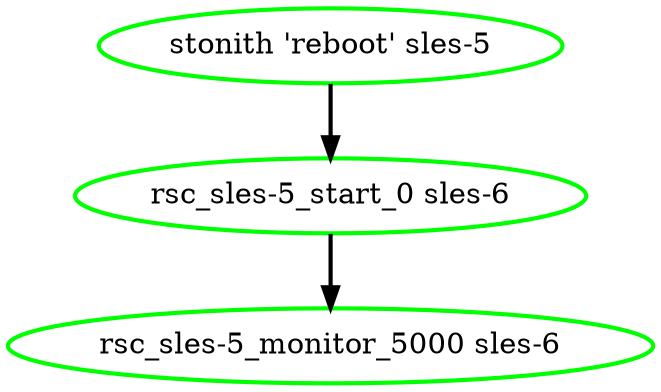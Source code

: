 digraph "g" {
"rsc_sles-5_monitor_5000 sles-6" [ style=bold color="green" fontcolor="black" ]
"rsc_sles-5_start_0 sles-6" -> "rsc_sles-5_monitor_5000 sles-6" [ style = bold]
"rsc_sles-5_start_0 sles-6" [ style=bold color="green" fontcolor="black" ]
"stonith 'reboot' sles-5" -> "rsc_sles-5_start_0 sles-6" [ style = bold]
"stonith 'reboot' sles-5" [ style=bold color="green" fontcolor="black"]
}
